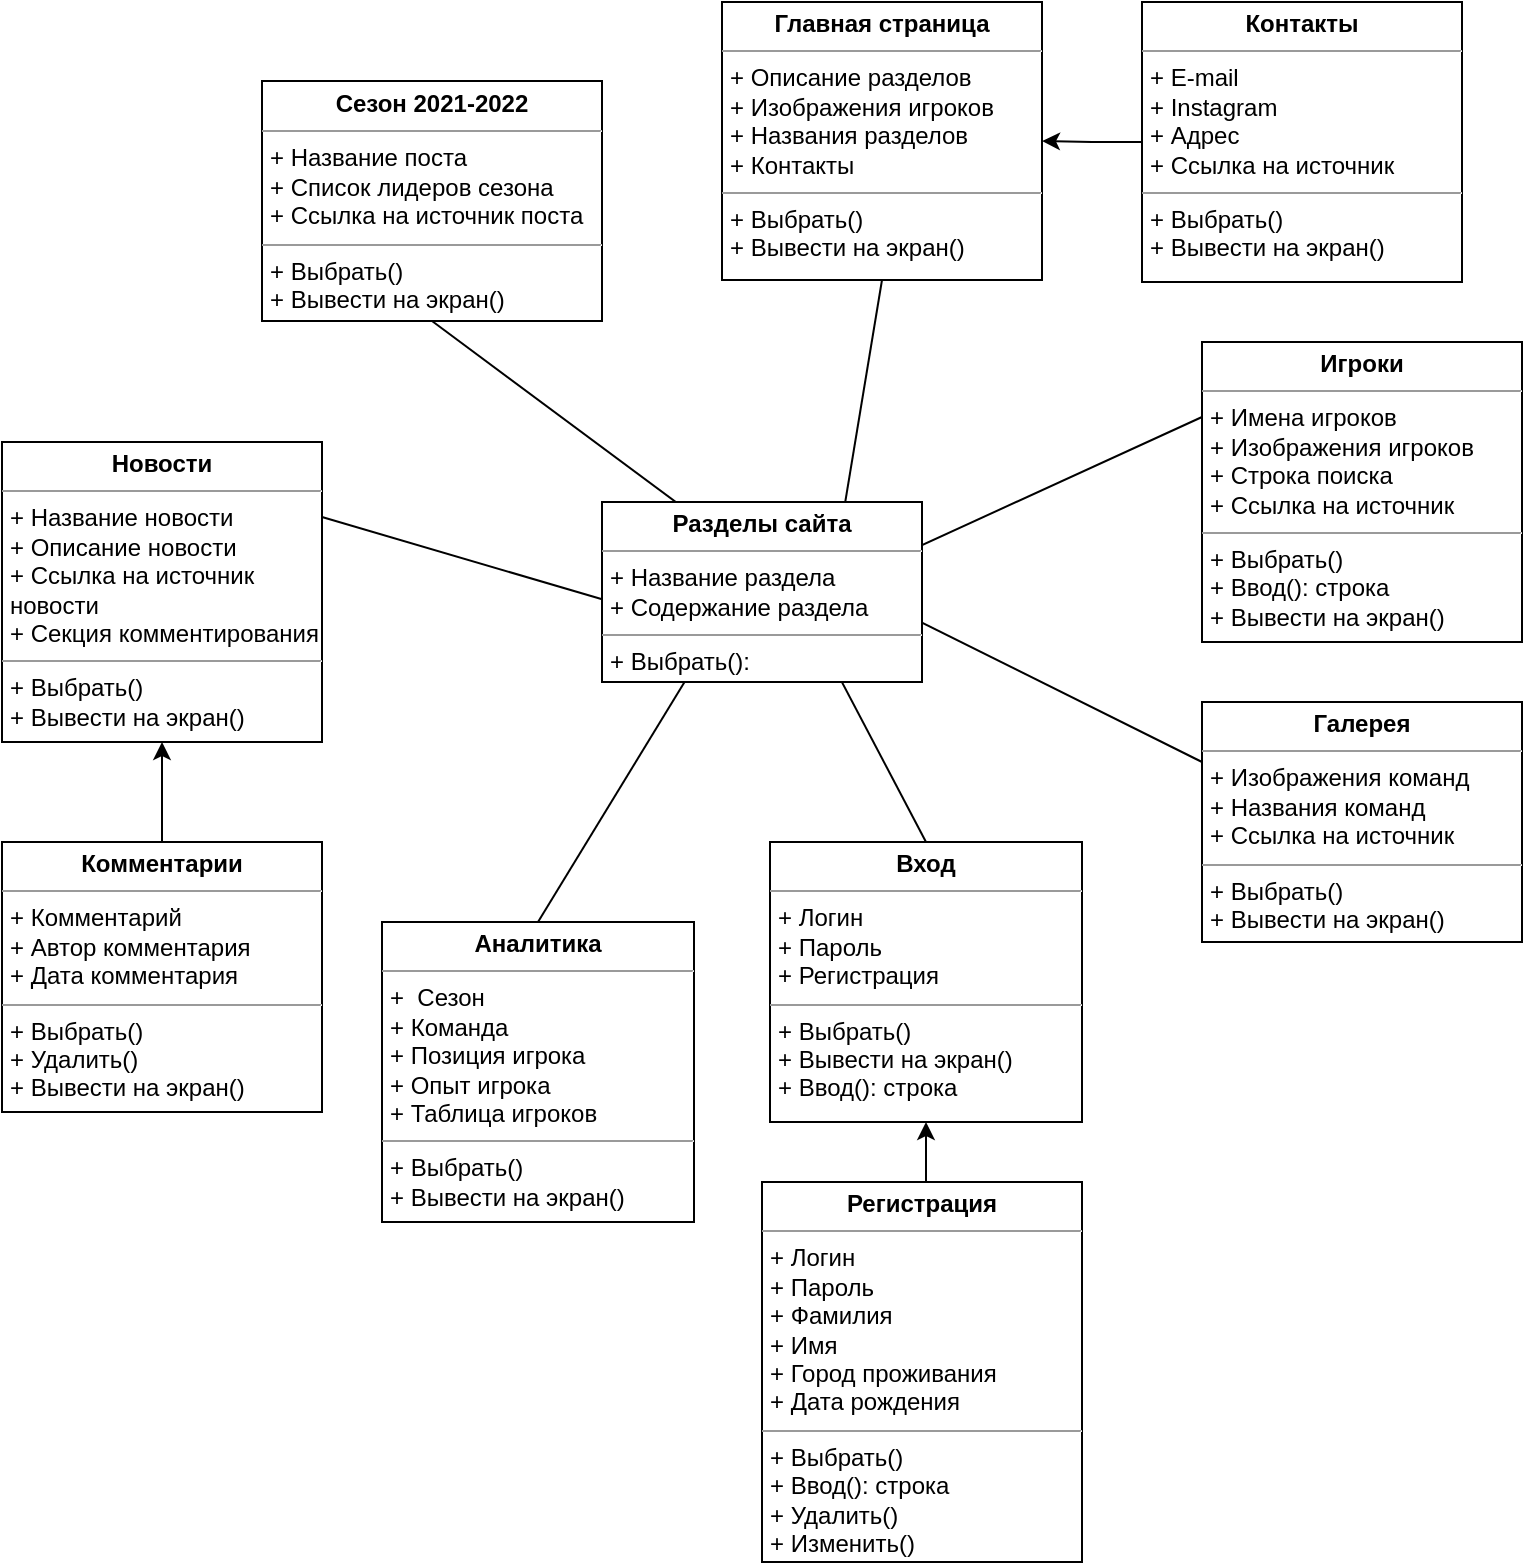<mxfile version="15.8.3" type="device"><diagram id="uPbPyleZ6LLGYkYNJSyk" name="Page-1"><mxGraphModel dx="471" dy="1443" grid="0" gridSize="10" guides="1" tooltips="1" connect="1" arrows="1" fold="1" page="1" pageScale="1" pageWidth="827" pageHeight="1169" math="0" shadow="0"><root><mxCell id="0"/><mxCell id="1" parent="0"/><mxCell id="lPB5kel6rNG2QRInYXPN-2" value="&lt;p style=&quot;margin: 0px ; margin-top: 4px ; text-align: center&quot;&gt;&lt;b&gt;Новости&lt;/b&gt;&lt;/p&gt;&lt;hr size=&quot;1&quot;&gt;&lt;p style=&quot;margin: 0px ; margin-left: 4px&quot;&gt;+ Название новости&lt;/p&gt;&lt;p style=&quot;margin: 0px ; margin-left: 4px&quot;&gt;+ Описание новости&lt;/p&gt;&lt;p style=&quot;margin: 0px ; margin-left: 4px&quot;&gt;+ Ссылка на источник&amp;nbsp;&lt;/p&gt;&lt;p style=&quot;margin: 0px ; margin-left: 4px&quot;&gt;новости&lt;/p&gt;&lt;p style=&quot;margin: 0px ; margin-left: 4px&quot;&gt;+ Секция комментирования&lt;/p&gt;&lt;hr size=&quot;1&quot;&gt;&lt;p style=&quot;margin: 0px ; margin-left: 4px&quot;&gt;+ Выбрать()&lt;/p&gt;&lt;p style=&quot;margin: 0px ; margin-left: 4px&quot;&gt;+ Вывести на экран()&lt;/p&gt;" style="verticalAlign=top;align=left;overflow=fill;fontSize=12;fontFamily=Helvetica;html=1;" parent="1" vertex="1"><mxGeometry x="20" y="210" width="160" height="150" as="geometry"/></mxCell><mxCell id="lPB5kel6rNG2QRInYXPN-3" value="&lt;p style=&quot;margin: 0px ; margin-top: 4px ; text-align: center&quot;&gt;&lt;b&gt;Сезон 2021-2022&lt;/b&gt;&lt;/p&gt;&lt;hr size=&quot;1&quot;&gt;&lt;p style=&quot;margin: 0px ; margin-left: 4px&quot;&gt;+ Название поста&lt;/p&gt;&lt;p style=&quot;margin: 0px ; margin-left: 4px&quot;&gt;+ Список лидеров сезона&lt;/p&gt;&lt;p style=&quot;margin: 0px ; margin-left: 4px&quot;&gt;+ Ссылка на источник поста&lt;/p&gt;&lt;hr size=&quot;1&quot;&gt;&lt;p style=&quot;margin: 0px ; margin-left: 4px&quot;&gt;+ Выбрать()&lt;/p&gt;&lt;p style=&quot;margin: 0px ; margin-left: 4px&quot;&gt;+ Вывести на экран()&lt;/p&gt;&lt;p style=&quot;margin: 0px ; margin-left: 4px&quot;&gt;&lt;br&gt;&lt;/p&gt;" style="verticalAlign=top;align=left;overflow=fill;fontSize=12;fontFamily=Helvetica;html=1;" parent="1" vertex="1"><mxGeometry x="150" y="29.5" width="170" height="120" as="geometry"/></mxCell><mxCell id="lPB5kel6rNG2QRInYXPN-4" value="&lt;p style=&quot;margin: 0px ; margin-top: 4px ; text-align: center&quot;&gt;&lt;b&gt;Главная страница&lt;/b&gt;&lt;/p&gt;&lt;hr size=&quot;1&quot;&gt;&lt;p style=&quot;margin: 0px ; margin-left: 4px&quot;&gt;+ Описание разделов&lt;/p&gt;&lt;p style=&quot;margin: 0px ; margin-left: 4px&quot;&gt;+ Изображения игроков&lt;/p&gt;&lt;p style=&quot;margin: 0px ; margin-left: 4px&quot;&gt;+ Названия разделов&lt;/p&gt;&lt;p style=&quot;margin: 0px ; margin-left: 4px&quot;&gt;+ Контакты&lt;/p&gt;&lt;hr size=&quot;1&quot;&gt;&lt;p style=&quot;margin: 0px ; margin-left: 4px&quot;&gt;+ Выбрать()&lt;/p&gt;&lt;p style=&quot;margin: 0px ; margin-left: 4px&quot;&gt;+ Вывести на экран()&lt;/p&gt;" style="verticalAlign=top;align=left;overflow=fill;fontSize=12;fontFamily=Helvetica;html=1;" parent="1" vertex="1"><mxGeometry x="380" y="-10" width="160" height="139" as="geometry"/></mxCell><mxCell id="lPB5kel6rNG2QRInYXPN-5" value="&lt;p style=&quot;margin: 0px ; margin-top: 4px ; text-align: center&quot;&gt;&lt;b&gt;Галерея&lt;/b&gt;&lt;/p&gt;&lt;hr size=&quot;1&quot;&gt;&lt;p style=&quot;margin: 0px ; margin-left: 4px&quot;&gt;+ Изображения команд&lt;/p&gt;&lt;p style=&quot;margin: 0px ; margin-left: 4px&quot;&gt;+ Названия команд&lt;/p&gt;&lt;p style=&quot;margin: 0px ; margin-left: 4px&quot;&gt;+ Ссылка на источник&lt;/p&gt;&lt;hr size=&quot;1&quot;&gt;&lt;p style=&quot;margin: 0px ; margin-left: 4px&quot;&gt;+ Выбрать()&lt;/p&gt;&lt;p style=&quot;margin: 0px ; margin-left: 4px&quot;&gt;+ Вывести на экран()&lt;/p&gt;" style="verticalAlign=top;align=left;overflow=fill;fontSize=12;fontFamily=Helvetica;html=1;" parent="1" vertex="1"><mxGeometry x="620" y="340" width="160" height="120" as="geometry"/></mxCell><mxCell id="lPB5kel6rNG2QRInYXPN-6" value="&lt;p style=&quot;margin: 0px ; margin-top: 4px ; text-align: center&quot;&gt;&lt;b&gt;Аналитика&lt;/b&gt;&lt;/p&gt;&lt;hr size=&quot;1&quot;&gt;&lt;p style=&quot;margin: 0px ; margin-left: 4px&quot;&gt;+&amp;nbsp; Сезон&lt;/p&gt;&lt;p style=&quot;margin: 0px ; margin-left: 4px&quot;&gt;+ Команда&lt;/p&gt;&lt;p style=&quot;margin: 0px ; margin-left: 4px&quot;&gt;+ Позиция игрока&lt;/p&gt;&lt;p style=&quot;margin: 0px ; margin-left: 4px&quot;&gt;+ Опыт игрока&lt;/p&gt;&lt;p style=&quot;margin: 0px ; margin-left: 4px&quot;&gt;+ Таблица игроков&lt;/p&gt;&lt;hr size=&quot;1&quot;&gt;&lt;p style=&quot;margin: 0px ; margin-left: 4px&quot;&gt;+ Выбрать()&lt;/p&gt;&lt;p style=&quot;margin: 0px ; margin-left: 4px&quot;&gt;+ Вывести на экран()&lt;/p&gt;&lt;p style=&quot;margin: 0px ; margin-left: 4px&quot;&gt;&lt;br&gt;&lt;/p&gt;" style="verticalAlign=top;align=left;overflow=fill;fontSize=12;fontFamily=Helvetica;html=1;" parent="1" vertex="1"><mxGeometry x="210" y="450" width="156" height="150" as="geometry"/></mxCell><mxCell id="lPB5kel6rNG2QRInYXPN-7" value="&lt;p style=&quot;margin: 0px ; margin-top: 4px ; text-align: center&quot;&gt;&lt;b&gt;Игроки&lt;/b&gt;&lt;/p&gt;&lt;hr size=&quot;1&quot;&gt;&lt;p style=&quot;margin: 0px ; margin-left: 4px&quot;&gt;+ Имена игроков&lt;/p&gt;&lt;p style=&quot;margin: 0px ; margin-left: 4px&quot;&gt;+ Изображения игроков&lt;/p&gt;&lt;p style=&quot;margin: 0px ; margin-left: 4px&quot;&gt;+ Строка поиска&lt;/p&gt;&lt;p style=&quot;margin: 0px ; margin-left: 4px&quot;&gt;+ Ссылка на источник&lt;/p&gt;&lt;hr size=&quot;1&quot;&gt;&lt;p style=&quot;margin: 0px ; margin-left: 4px&quot;&gt;+ Выбрать()&lt;/p&gt;&lt;p style=&quot;margin: 0px ; margin-left: 4px&quot;&gt;+ Ввод(): строка&lt;/p&gt;&lt;p style=&quot;margin: 0px ; margin-left: 4px&quot;&gt;+ Вывести на экран()&lt;/p&gt;" style="verticalAlign=top;align=left;overflow=fill;fontSize=12;fontFamily=Helvetica;html=1;" parent="1" vertex="1"><mxGeometry x="620" y="160" width="160" height="150" as="geometry"/></mxCell><mxCell id="lPB5kel6rNG2QRInYXPN-9" style="edgeStyle=orthogonalEdgeStyle;rounded=0;orthogonalLoop=1;jettySize=auto;html=1;exitX=0.5;exitY=0;exitDx=0;exitDy=0;entryX=0.5;entryY=1;entryDx=0;entryDy=0;" parent="1" source="lPB5kel6rNG2QRInYXPN-8" target="lPB5kel6rNG2QRInYXPN-2" edge="1"><mxGeometry relative="1" as="geometry"/></mxCell><mxCell id="lPB5kel6rNG2QRInYXPN-8" value="&lt;p style=&quot;margin: 0px ; margin-top: 4px ; text-align: center&quot;&gt;&lt;b&gt;Комментарии&lt;/b&gt;&lt;/p&gt;&lt;hr size=&quot;1&quot;&gt;&lt;p style=&quot;margin: 0px ; margin-left: 4px&quot;&gt;+ Комментарий&lt;/p&gt;&lt;p style=&quot;margin: 0px ; margin-left: 4px&quot;&gt;+ Автор комментария&lt;/p&gt;&lt;p style=&quot;margin: 0px ; margin-left: 4px&quot;&gt;+ Дата комментария&lt;/p&gt;&lt;hr size=&quot;1&quot;&gt;&lt;p style=&quot;margin: 0px ; margin-left: 4px&quot;&gt;+ Выбрать()&lt;/p&gt;&lt;p style=&quot;margin: 0px ; margin-left: 4px&quot;&gt;+ Удалить()&lt;/p&gt;&lt;p style=&quot;margin: 0px ; margin-left: 4px&quot;&gt;+ Вывести на экран()&lt;/p&gt;" style="verticalAlign=top;align=left;overflow=fill;fontSize=12;fontFamily=Helvetica;html=1;" parent="1" vertex="1"><mxGeometry x="20" y="410" width="160" height="135" as="geometry"/></mxCell><mxCell id="lPB5kel6rNG2QRInYXPN-12" style="edgeStyle=orthogonalEdgeStyle;rounded=0;orthogonalLoop=1;jettySize=auto;html=1;exitX=0;exitY=0.5;exitDx=0;exitDy=0;entryX=1;entryY=0.5;entryDx=0;entryDy=0;" parent="1" source="lPB5kel6rNG2QRInYXPN-11" target="lPB5kel6rNG2QRInYXPN-4" edge="1"><mxGeometry relative="1" as="geometry"/></mxCell><mxCell id="lPB5kel6rNG2QRInYXPN-11" value="&lt;p style=&quot;margin: 0px ; margin-top: 4px ; text-align: center&quot;&gt;&lt;b&gt;Контакты&lt;/b&gt;&lt;/p&gt;&lt;hr size=&quot;1&quot;&gt;&lt;p style=&quot;margin: 0px ; margin-left: 4px&quot;&gt;+ E-mail&lt;/p&gt;&lt;p style=&quot;margin: 0px ; margin-left: 4px&quot;&gt;+ Instagram&lt;/p&gt;&lt;p style=&quot;margin: 0px ; margin-left: 4px&quot;&gt;+ Адрес&lt;/p&gt;&lt;p style=&quot;margin: 0px ; margin-left: 4px&quot;&gt;+ Ссылка на источник&lt;/p&gt;&lt;hr size=&quot;1&quot;&gt;&lt;p style=&quot;margin: 0px ; margin-left: 4px&quot;&gt;+ Выбрать()&lt;/p&gt;&lt;p style=&quot;margin: 0px ; margin-left: 4px&quot;&gt;+ Вывести на экран()&lt;/p&gt;" style="verticalAlign=top;align=left;overflow=fill;fontSize=12;fontFamily=Helvetica;html=1;" parent="1" vertex="1"><mxGeometry x="590" y="-10" width="160" height="140" as="geometry"/></mxCell><mxCell id="lPB5kel6rNG2QRInYXPN-13" value="&lt;p style=&quot;margin: 0px ; margin-top: 4px ; text-align: center&quot;&gt;&lt;b&gt;Вход&lt;/b&gt;&lt;/p&gt;&lt;hr size=&quot;1&quot;&gt;&lt;p style=&quot;margin: 0px ; margin-left: 4px&quot;&gt;+ Логин&lt;/p&gt;&lt;p style=&quot;margin: 0px ; margin-left: 4px&quot;&gt;+ Пароль&lt;/p&gt;&lt;p style=&quot;margin: 0px ; margin-left: 4px&quot;&gt;+ Регистрация&lt;/p&gt;&lt;hr size=&quot;1&quot;&gt;&lt;p style=&quot;margin: 0px ; margin-left: 4px&quot;&gt;+ Выбрать()&lt;/p&gt;&lt;p style=&quot;margin: 0px ; margin-left: 4px&quot;&gt;+ Вывести на экран()&lt;/p&gt;&lt;p style=&quot;margin: 0px ; margin-left: 4px&quot;&gt;+ Ввод(): строка&lt;/p&gt;&lt;p style=&quot;margin: 0px ; margin-left: 4px&quot;&gt;&lt;br&gt;&lt;/p&gt;" style="verticalAlign=top;align=left;overflow=fill;fontSize=12;fontFamily=Helvetica;html=1;" parent="1" vertex="1"><mxGeometry x="404" y="410" width="156" height="140" as="geometry"/></mxCell><mxCell id="lPB5kel6rNG2QRInYXPN-15" style="edgeStyle=orthogonalEdgeStyle;rounded=0;orthogonalLoop=1;jettySize=auto;html=1;exitX=0.5;exitY=0;exitDx=0;exitDy=0;entryX=0.5;entryY=1;entryDx=0;entryDy=0;" parent="1" source="lPB5kel6rNG2QRInYXPN-14" target="lPB5kel6rNG2QRInYXPN-13" edge="1"><mxGeometry relative="1" as="geometry"/></mxCell><mxCell id="lPB5kel6rNG2QRInYXPN-14" value="&lt;p style=&quot;margin: 0px ; margin-top: 4px ; text-align: center&quot;&gt;&lt;b&gt;Регистрация&lt;/b&gt;&lt;/p&gt;&lt;hr size=&quot;1&quot;&gt;&lt;p style=&quot;margin: 0px ; margin-left: 4px&quot;&gt;+ Логин&lt;/p&gt;&lt;p style=&quot;margin: 0px ; margin-left: 4px&quot;&gt;+ Пароль&lt;/p&gt;&lt;p style=&quot;margin: 0px ; margin-left: 4px&quot;&gt;+ Фамилия&lt;/p&gt;&lt;p style=&quot;margin: 0px ; margin-left: 4px&quot;&gt;+ Имя&lt;/p&gt;&lt;p style=&quot;margin: 0px ; margin-left: 4px&quot;&gt;+ Город проживания&lt;/p&gt;&lt;p style=&quot;margin: 0px ; margin-left: 4px&quot;&gt;+ Дата рождения&lt;/p&gt;&lt;hr size=&quot;1&quot;&gt;&lt;p style=&quot;margin: 0px ; margin-left: 4px&quot;&gt;+ Выбрать()&lt;/p&gt;&lt;p style=&quot;margin: 0px ; margin-left: 4px&quot;&gt;+ Ввод(): строка&lt;/p&gt;&lt;p style=&quot;margin: 0px ; margin-left: 4px&quot;&gt;+ Удалить()&lt;/p&gt;&lt;p style=&quot;margin: 0px ; margin-left: 4px&quot;&gt;+ Изменить()&lt;/p&gt;&lt;p style=&quot;margin: 0px ; margin-left: 4px&quot;&gt;&lt;br&gt;&lt;/p&gt;" style="verticalAlign=top;align=left;overflow=fill;fontSize=12;fontFamily=Helvetica;html=1;" parent="1" vertex="1"><mxGeometry x="400" y="580" width="160" height="190" as="geometry"/></mxCell><mxCell id="lPB5kel6rNG2QRInYXPN-16" value="" style="endArrow=classic;html=1;rounded=0;entryX=0.594;entryY=0.022;entryDx=0;entryDy=0;exitX=0.5;exitY=0;exitDx=0;exitDy=0;entryPerimeter=0;" parent="1" source="lPB5kel6rNG2QRInYXPN-6" target="lPB5kel6rNG2QRInYXPN-1" edge="1"><mxGeometry width="50" height="50" relative="1" as="geometry"><mxPoint x="370" y="360" as="sourcePoint"/><mxPoint x="570" y="380" as="targetPoint"/></mxGeometry></mxCell><mxCell id="lPB5kel6rNG2QRInYXPN-17" value="" style="endArrow=classic;html=1;rounded=0;exitX=1;exitY=0.25;exitDx=0;exitDy=0;" parent="1" source="lPB5kel6rNG2QRInYXPN-2" edge="1"><mxGeometry width="50" height="50" relative="1" as="geometry"><mxPoint x="298" y="460" as="sourcePoint"/><mxPoint x="444" y="325" as="targetPoint"/></mxGeometry></mxCell><mxCell id="lPB5kel6rNG2QRInYXPN-18" value="" style="endArrow=classic;html=1;rounded=0;entryX=0.98;entryY=0.989;entryDx=0;entryDy=0;exitX=0.5;exitY=1;exitDx=0;exitDy=0;entryPerimeter=0;" parent="1" source="lPB5kel6rNG2QRInYXPN-3" target="lPB5kel6rNG2QRInYXPN-1" edge="1"><mxGeometry width="50" height="50" relative="1" as="geometry"><mxPoint x="190" y="257.5" as="sourcePoint"/><mxPoint x="330" y="295" as="targetPoint"/></mxGeometry></mxCell><mxCell id="lPB5kel6rNG2QRInYXPN-19" value="" style="endArrow=classic;html=1;rounded=0;entryX=0.669;entryY=0.978;entryDx=0;entryDy=0;exitX=0.5;exitY=1;exitDx=0;exitDy=0;entryPerimeter=0;" parent="1" source="lPB5kel6rNG2QRInYXPN-4" target="lPB5kel6rNG2QRInYXPN-1" edge="1"><mxGeometry width="50" height="50" relative="1" as="geometry"><mxPoint x="200" y="267.5" as="sourcePoint"/><mxPoint x="340" y="305" as="targetPoint"/></mxGeometry></mxCell><mxCell id="lPB5kel6rNG2QRInYXPN-20" value="" style="endArrow=classic;html=1;rounded=0;entryX=0.119;entryY=0.956;entryDx=0;entryDy=0;exitX=0;exitY=0.25;exitDx=0;exitDy=0;entryPerimeter=0;" parent="1" source="lPB5kel6rNG2QRInYXPN-7" target="lPB5kel6rNG2QRInYXPN-1" edge="1"><mxGeometry width="50" height="50" relative="1" as="geometry"><mxPoint x="570" y="189.0" as="sourcePoint"/><mxPoint x="450" y="250" as="targetPoint"/></mxGeometry></mxCell><mxCell id="lPB5kel6rNG2QRInYXPN-21" value="" style="endArrow=classic;html=1;rounded=0;entryX=0.456;entryY=0.189;entryDx=0;entryDy=0;exitX=0;exitY=0.25;exitDx=0;exitDy=0;entryPerimeter=0;" parent="1" source="lPB5kel6rNG2QRInYXPN-5" target="lPB5kel6rNG2QRInYXPN-1" edge="1"><mxGeometry width="50" height="50" relative="1" as="geometry"><mxPoint x="580" y="199.0" as="sourcePoint"/><mxPoint x="460" y="260" as="targetPoint"/></mxGeometry></mxCell><mxCell id="lPB5kel6rNG2QRInYXPN-22" value="" style="endArrow=classic;html=1;rounded=0;entryX=0.5;entryY=0.156;entryDx=0;entryDy=0;exitX=0.5;exitY=0;exitDx=0;exitDy=0;entryPerimeter=0;" parent="1" source="lPB5kel6rNG2QRInYXPN-13" target="lPB5kel6rNG2QRInYXPN-1" edge="1"><mxGeometry width="50" height="50" relative="1" as="geometry"><mxPoint x="590" y="209.0" as="sourcePoint"/><mxPoint x="470" y="270" as="targetPoint"/></mxGeometry></mxCell><mxCell id="lPB5kel6rNG2QRInYXPN-1" value="&lt;p style=&quot;margin: 0px ; margin-top: 4px ; text-align: center&quot;&gt;&lt;b&gt;Разделы сайта&lt;/b&gt;&lt;/p&gt;&lt;hr size=&quot;1&quot;&gt;&lt;p style=&quot;margin: 0px ; margin-left: 4px&quot;&gt;+ Название раздела&lt;/p&gt;&lt;p style=&quot;margin: 0px ; margin-left: 4px&quot;&gt;+ Содержание раздела&lt;/p&gt;&lt;hr size=&quot;1&quot;&gt;&lt;p style=&quot;margin: 0px ; margin-left: 4px&quot;&gt;+ Выбрать():&lt;/p&gt;" style="verticalAlign=top;align=left;overflow=fill;fontSize=12;fontFamily=Helvetica;html=1;" parent="1" vertex="1"><mxGeometry x="320" y="240" width="160" height="90" as="geometry"/></mxCell></root></mxGraphModel></diagram></mxfile>
